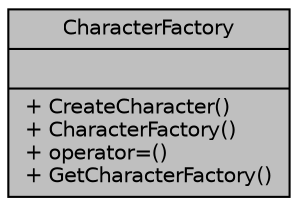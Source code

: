 digraph "CharacterFactory"
{
 // LATEX_PDF_SIZE
  bgcolor="transparent";
  edge [fontname="Helvetica",fontsize="10",labelfontname="Helvetica",labelfontsize="10"];
  node [fontname="Helvetica",fontsize="10",shape=record];
  Node1 [label="{CharacterFactory\n||+ CreateCharacter()\l+ CharacterFactory()\l+ operator=()\l+ GetCharacterFactory()\l}",height=0.2,width=0.4,color="black", fillcolor="grey75", style="filled", fontcolor="black",tooltip=" "];
}
